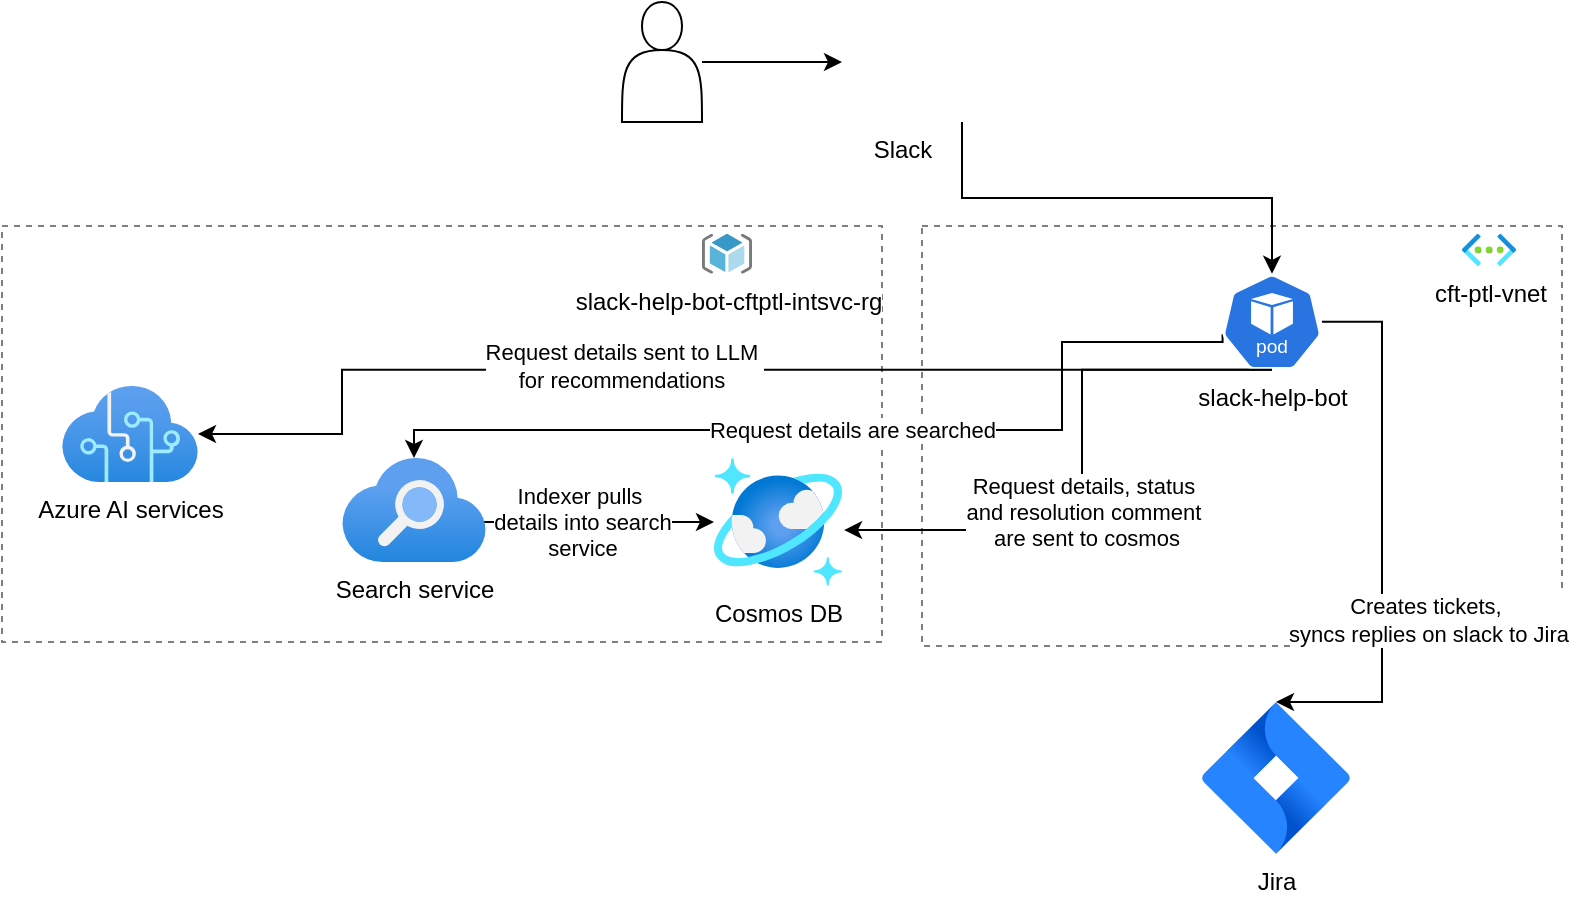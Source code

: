 <mxfile version="24.7.5">
  <diagram name="Page-1" id="-pVE57Bt_pnH7vG8Demb">
    <mxGraphModel dx="1434" dy="761" grid="1" gridSize="10" guides="1" tooltips="1" connect="1" arrows="1" fold="1" page="1" pageScale="1" pageWidth="827" pageHeight="1169" math="0" shadow="0">
      <root>
        <mxCell id="0" />
        <mxCell id="1" parent="0" />
        <mxCell id="L65ALpMX35vsWGfW_v-S-5" value="" style="verticalLabelPosition=bottom;verticalAlign=top;html=1;shape=mxgraph.basic.rect;fillColor2=none;strokeWidth=1;size=20;indent=5;opacity=50;dashed=1;fillColor=none;" vertex="1" parent="1">
          <mxGeometry x="20" y="148" width="440" height="208" as="geometry" />
        </mxCell>
        <mxCell id="L65ALpMX35vsWGfW_v-S-3" value="" style="verticalLabelPosition=bottom;verticalAlign=top;html=1;shape=mxgraph.basic.rect;fillColor2=none;strokeWidth=1;size=20;indent=5;opacity=50;dashed=1;fillColor=none;" vertex="1" parent="1">
          <mxGeometry x="480" y="148" width="320" height="210" as="geometry" />
        </mxCell>
        <mxCell id="15RQkihwStsCBtjFr9uh-1" value="Slack" style="shape=image;html=1;verticalAlign=top;verticalLabelPosition=bottom;labelBackgroundColor=#ffffff;imageAspect=0;aspect=fixed;image=https://cdn2.iconfinder.com/data/icons/social-media-2285/512/1_Slack_colored_svg-128.png" parent="1" vertex="1">
          <mxGeometry x="440" y="36" width="60" height="60" as="geometry" />
        </mxCell>
        <mxCell id="L65ALpMX35vsWGfW_v-S-6" style="edgeStyle=orthogonalEdgeStyle;rounded=0;orthogonalLoop=1;jettySize=auto;html=1;entryX=0;entryY=0.5;entryDx=0;entryDy=0;" edge="1" parent="1" source="15RQkihwStsCBtjFr9uh-2" target="15RQkihwStsCBtjFr9uh-1">
          <mxGeometry relative="1" as="geometry" />
        </mxCell>
        <mxCell id="15RQkihwStsCBtjFr9uh-2" value="" style="shape=actor;whiteSpace=wrap;html=1;" parent="1" vertex="1">
          <mxGeometry x="330" y="36" width="40" height="60" as="geometry" />
        </mxCell>
        <mxCell id="15RQkihwStsCBtjFr9uh-3" value="Azure AI services" style="image;aspect=fixed;html=1;points=[];align=center;fontSize=12;image=img/lib/azure2/ai_machine_learning/Cognitive_Services.svg;" parent="1" vertex="1">
          <mxGeometry x="50" y="228" width="68" height="48" as="geometry" />
        </mxCell>
        <mxCell id="L65ALpMX35vsWGfW_v-S-12" style="edgeStyle=orthogonalEdgeStyle;rounded=0;orthogonalLoop=1;jettySize=auto;html=1;exitX=0.986;exitY=0.615;exitDx=0;exitDy=0;exitPerimeter=0;" edge="1" parent="1" source="15RQkihwStsCBtjFr9uh-4" target="L65ALpMX35vsWGfW_v-S-10">
          <mxGeometry relative="1" as="geometry">
            <Array as="points">
              <mxPoint x="231" y="296" />
            </Array>
          </mxGeometry>
        </mxCell>
        <mxCell id="L65ALpMX35vsWGfW_v-S-17" value="Indexer pulls&amp;nbsp;&lt;div&gt;details into search&lt;/div&gt;&lt;div&gt;service&lt;/div&gt;" style="edgeLabel;html=1;align=center;verticalAlign=middle;resizable=0;points=[];" vertex="1" connectable="0" parent="L65ALpMX35vsWGfW_v-S-12">
          <mxGeometry x="-0.205" y="-2" relative="1" as="geometry">
            <mxPoint x="39" y="-2" as="offset" />
          </mxGeometry>
        </mxCell>
        <mxCell id="15RQkihwStsCBtjFr9uh-4" value="Search service" style="image;aspect=fixed;html=1;points=[];align=center;fontSize=12;image=img/lib/azure2/app_services/Search_Services.svg;" parent="1" vertex="1">
          <mxGeometry x="190" y="264" width="72" height="52" as="geometry" />
        </mxCell>
        <mxCell id="L65ALpMX35vsWGfW_v-S-8" value="Request details are searched" style="edgeStyle=orthogonalEdgeStyle;rounded=0;orthogonalLoop=1;jettySize=auto;html=1;exitX=0.005;exitY=0.63;exitDx=0;exitDy=0;exitPerimeter=0;" edge="1" parent="1" source="L65ALpMX35vsWGfW_v-S-1" target="15RQkihwStsCBtjFr9uh-4">
          <mxGeometry relative="1" as="geometry">
            <Array as="points">
              <mxPoint x="630" y="206" />
              <mxPoint x="550" y="206" />
              <mxPoint x="550" y="250" />
              <mxPoint x="226" y="250" />
            </Array>
          </mxGeometry>
        </mxCell>
        <mxCell id="L65ALpMX35vsWGfW_v-S-9" style="edgeStyle=orthogonalEdgeStyle;rounded=0;orthogonalLoop=1;jettySize=auto;html=1;exitX=0.5;exitY=1;exitDx=0;exitDy=0;exitPerimeter=0;" edge="1" parent="1" source="L65ALpMX35vsWGfW_v-S-1" target="15RQkihwStsCBtjFr9uh-3">
          <mxGeometry relative="1" as="geometry">
            <Array as="points">
              <mxPoint x="190" y="220" />
              <mxPoint x="190" y="252" />
            </Array>
          </mxGeometry>
        </mxCell>
        <mxCell id="L65ALpMX35vsWGfW_v-S-18" value="Request details sent to LLM&amp;nbsp;&lt;div&gt;for recommendations&amp;nbsp;&lt;/div&gt;" style="edgeLabel;html=1;align=center;verticalAlign=middle;resizable=0;points=[];" vertex="1" connectable="0" parent="L65ALpMX35vsWGfW_v-S-9">
          <mxGeometry x="0.141" y="-2" relative="1" as="geometry">
            <mxPoint as="offset" />
          </mxGeometry>
        </mxCell>
        <mxCell id="L65ALpMX35vsWGfW_v-S-1" value="slack-help-bot" style="aspect=fixed;sketch=0;html=1;dashed=0;whitespace=wrap;verticalLabelPosition=bottom;verticalAlign=top;fillColor=#2875E2;strokeColor=#ffffff;points=[[0.005,0.63,0],[0.1,0.2,0],[0.9,0.2,0],[0.5,0,0],[0.995,0.63,0],[0.72,0.99,0],[0.5,1,0],[0.28,0.99,0]];shape=mxgraph.kubernetes.icon2;kubernetesLabel=1;prIcon=pod" vertex="1" parent="1">
          <mxGeometry x="630" y="171.88" width="50" height="48" as="geometry" />
        </mxCell>
        <mxCell id="L65ALpMX35vsWGfW_v-S-2" value="cft-ptl-vnet" style="image;aspect=fixed;html=1;points=[];align=center;fontSize=12;image=img/lib/azure2/networking/Virtual_Networks.svg;" vertex="1" parent="1">
          <mxGeometry x="750" y="151.88" width="27" height="16.12" as="geometry" />
        </mxCell>
        <mxCell id="L65ALpMX35vsWGfW_v-S-4" value="slack-help-bot-cftptl-intsvc-rg" style="image;sketch=0;aspect=fixed;html=1;points=[];align=center;fontSize=12;image=img/lib/mscae/ResourceGroup.svg;" vertex="1" parent="1">
          <mxGeometry x="370" y="151.88" width="25" height="20" as="geometry" />
        </mxCell>
        <mxCell id="L65ALpMX35vsWGfW_v-S-7" style="edgeStyle=orthogonalEdgeStyle;rounded=0;orthogonalLoop=1;jettySize=auto;html=1;exitX=1;exitY=1;exitDx=0;exitDy=0;entryX=0.5;entryY=0;entryDx=0;entryDy=0;entryPerimeter=0;" edge="1" parent="1" source="15RQkihwStsCBtjFr9uh-1" target="L65ALpMX35vsWGfW_v-S-1">
          <mxGeometry relative="1" as="geometry" />
        </mxCell>
        <mxCell id="L65ALpMX35vsWGfW_v-S-10" value="Cosmos DB" style="image;aspect=fixed;html=1;points=[];align=center;fontSize=12;image=img/lib/azure2/databases/Azure_Cosmos_DB.svg;" vertex="1" parent="1">
          <mxGeometry x="376" y="264" width="64" height="64" as="geometry" />
        </mxCell>
        <mxCell id="L65ALpMX35vsWGfW_v-S-11" style="edgeStyle=orthogonalEdgeStyle;rounded=0;orthogonalLoop=1;jettySize=auto;html=1;exitX=0.5;exitY=1;exitDx=0;exitDy=0;exitPerimeter=0;entryX=1.016;entryY=0.563;entryDx=0;entryDy=0;entryPerimeter=0;" edge="1" parent="1" source="L65ALpMX35vsWGfW_v-S-1" target="L65ALpMX35vsWGfW_v-S-10">
          <mxGeometry relative="1" as="geometry">
            <Array as="points">
              <mxPoint x="560" y="220" />
              <mxPoint x="560" y="300" />
            </Array>
          </mxGeometry>
        </mxCell>
        <mxCell id="L65ALpMX35vsWGfW_v-S-16" value="Request details, status&amp;nbsp;&lt;div&gt;and resolution comment&amp;nbsp;&lt;/div&gt;&lt;div&gt;are sent to cosmos&lt;/div&gt;" style="edgeLabel;html=1;align=center;verticalAlign=middle;resizable=0;points=[];" vertex="1" connectable="0" parent="L65ALpMX35vsWGfW_v-S-11">
          <mxGeometry x="-0.14" y="2" relative="1" as="geometry">
            <mxPoint y="39" as="offset" />
          </mxGeometry>
        </mxCell>
        <mxCell id="L65ALpMX35vsWGfW_v-S-13" value="Jira" style="image;html=1;image=img/lib/atlassian/Jira_Software_Logo.svg;" vertex="1" parent="1">
          <mxGeometry x="620" y="386" width="74" height="76" as="geometry" />
        </mxCell>
        <mxCell id="L65ALpMX35vsWGfW_v-S-14" style="edgeStyle=orthogonalEdgeStyle;rounded=0;orthogonalLoop=1;jettySize=auto;html=1;entryX=0.5;entryY=0;entryDx=0;entryDy=0;" edge="1" parent="1" source="L65ALpMX35vsWGfW_v-S-1" target="L65ALpMX35vsWGfW_v-S-13">
          <mxGeometry relative="1" as="geometry">
            <Array as="points">
              <mxPoint x="710" y="195.88" />
              <mxPoint x="710" y="386" />
            </Array>
          </mxGeometry>
        </mxCell>
        <mxCell id="L65ALpMX35vsWGfW_v-S-15" value="Creates tickets,&amp;nbsp;&lt;div&gt;syncs replies on slack to Jira&lt;/div&gt;" style="edgeLabel;html=1;align=center;verticalAlign=middle;resizable=0;points=[]" vertex="1" connectable="0" parent="L65ALpMX35vsWGfW_v-S-14">
          <mxGeometry x="0.055" y="-3" relative="1" as="geometry">
            <mxPoint x="26" y="35" as="offset" />
          </mxGeometry>
        </mxCell>
      </root>
    </mxGraphModel>
  </diagram>
</mxfile>
